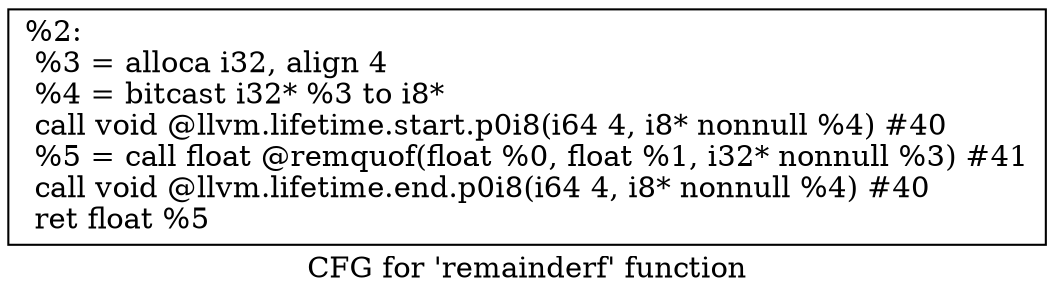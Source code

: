 digraph "CFG for 'remainderf' function" {
	label="CFG for 'remainderf' function";

	Node0x19397a0 [shape=record,label="{%2:\l  %3 = alloca i32, align 4\l  %4 = bitcast i32* %3 to i8*\l  call void @llvm.lifetime.start.p0i8(i64 4, i8* nonnull %4) #40\l  %5 = call float @remquof(float %0, float %1, i32* nonnull %3) #41\l  call void @llvm.lifetime.end.p0i8(i64 4, i8* nonnull %4) #40\l  ret float %5\l}"];
}
